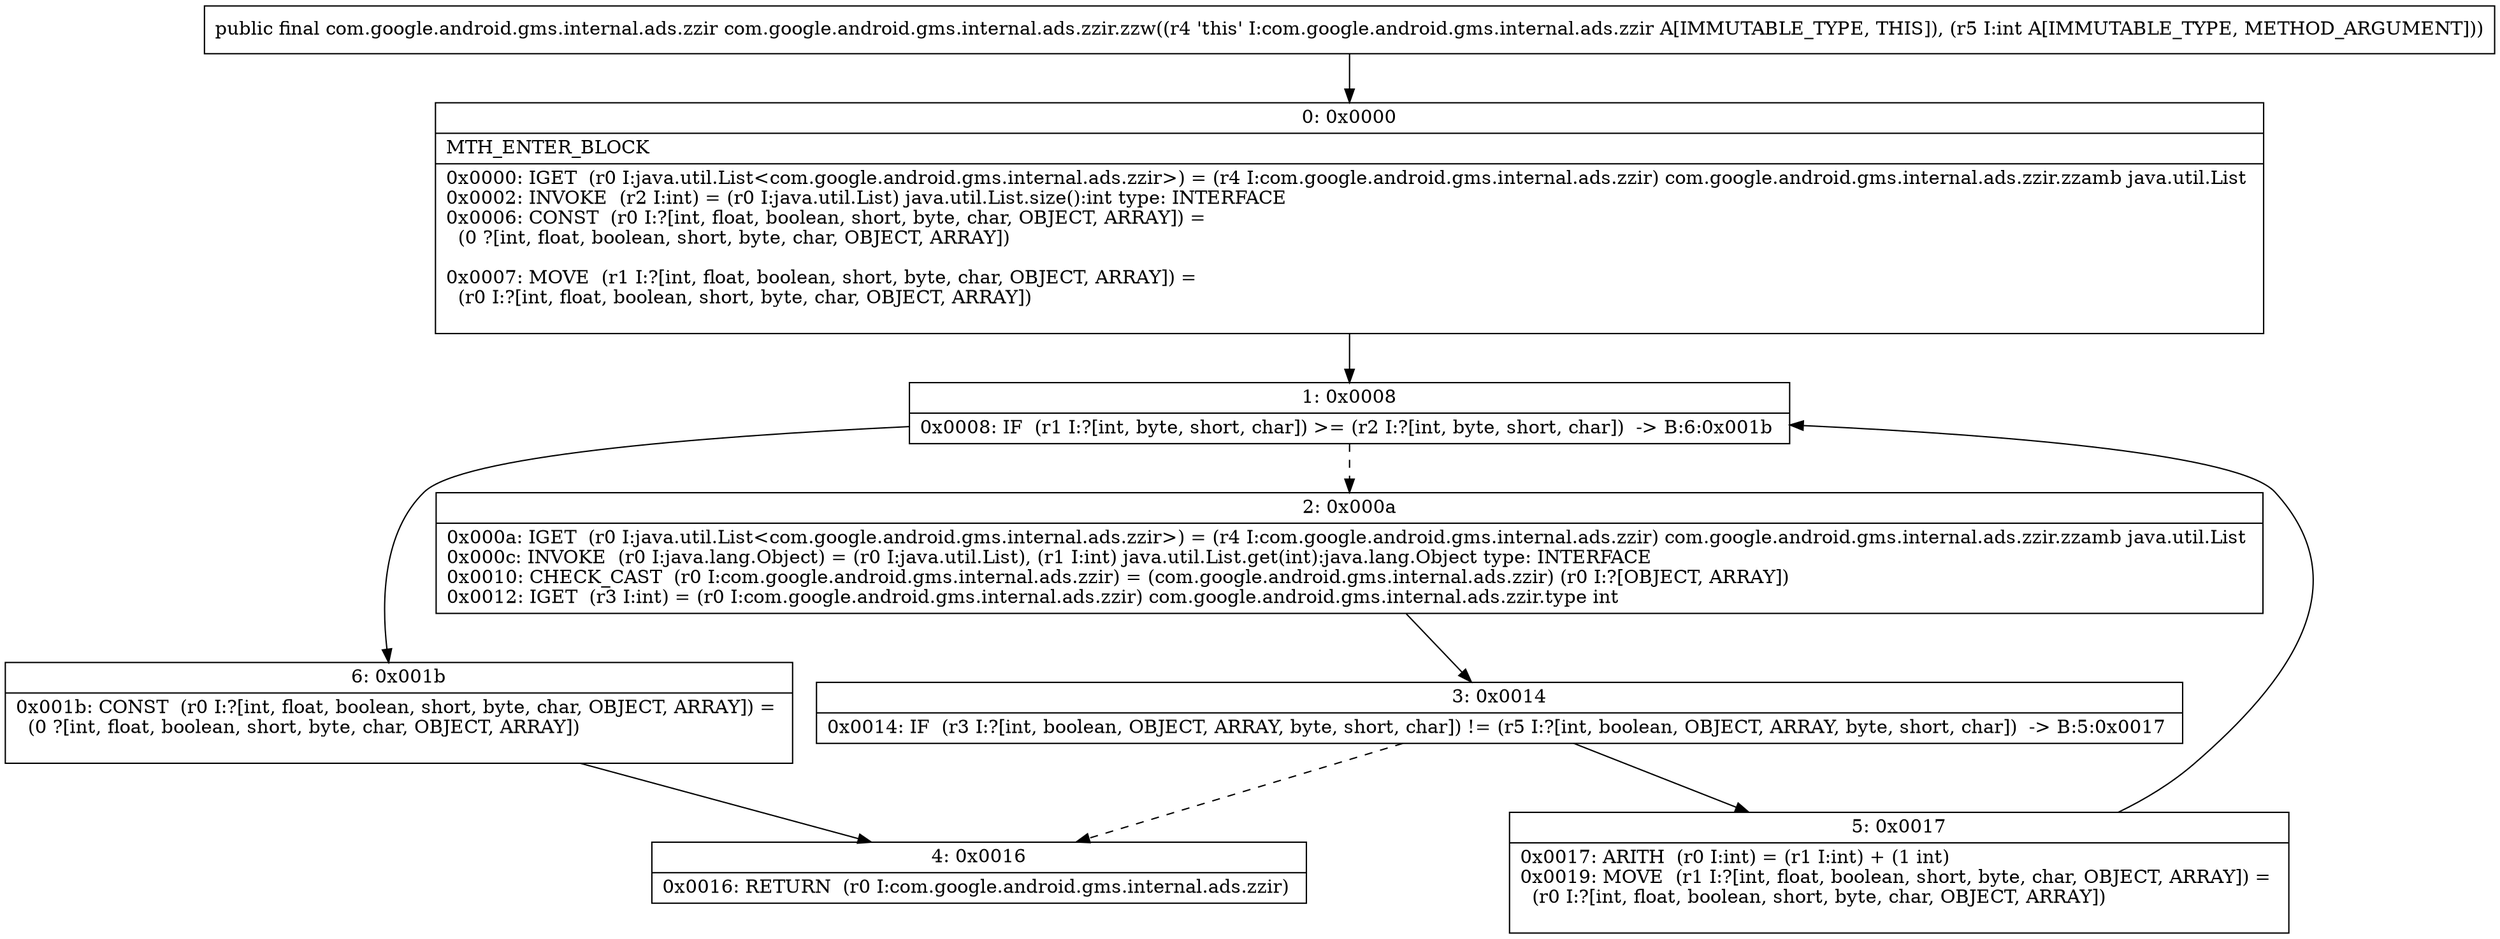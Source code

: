 digraph "CFG forcom.google.android.gms.internal.ads.zzir.zzw(I)Lcom\/google\/android\/gms\/internal\/ads\/zzir;" {
Node_0 [shape=record,label="{0\:\ 0x0000|MTH_ENTER_BLOCK\l|0x0000: IGET  (r0 I:java.util.List\<com.google.android.gms.internal.ads.zzir\>) = (r4 I:com.google.android.gms.internal.ads.zzir) com.google.android.gms.internal.ads.zzir.zzamb java.util.List \l0x0002: INVOKE  (r2 I:int) = (r0 I:java.util.List) java.util.List.size():int type: INTERFACE \l0x0006: CONST  (r0 I:?[int, float, boolean, short, byte, char, OBJECT, ARRAY]) = \l  (0 ?[int, float, boolean, short, byte, char, OBJECT, ARRAY])\l \l0x0007: MOVE  (r1 I:?[int, float, boolean, short, byte, char, OBJECT, ARRAY]) = \l  (r0 I:?[int, float, boolean, short, byte, char, OBJECT, ARRAY])\l \l}"];
Node_1 [shape=record,label="{1\:\ 0x0008|0x0008: IF  (r1 I:?[int, byte, short, char]) \>= (r2 I:?[int, byte, short, char])  \-\> B:6:0x001b \l}"];
Node_2 [shape=record,label="{2\:\ 0x000a|0x000a: IGET  (r0 I:java.util.List\<com.google.android.gms.internal.ads.zzir\>) = (r4 I:com.google.android.gms.internal.ads.zzir) com.google.android.gms.internal.ads.zzir.zzamb java.util.List \l0x000c: INVOKE  (r0 I:java.lang.Object) = (r0 I:java.util.List), (r1 I:int) java.util.List.get(int):java.lang.Object type: INTERFACE \l0x0010: CHECK_CAST  (r0 I:com.google.android.gms.internal.ads.zzir) = (com.google.android.gms.internal.ads.zzir) (r0 I:?[OBJECT, ARRAY]) \l0x0012: IGET  (r3 I:int) = (r0 I:com.google.android.gms.internal.ads.zzir) com.google.android.gms.internal.ads.zzir.type int \l}"];
Node_3 [shape=record,label="{3\:\ 0x0014|0x0014: IF  (r3 I:?[int, boolean, OBJECT, ARRAY, byte, short, char]) != (r5 I:?[int, boolean, OBJECT, ARRAY, byte, short, char])  \-\> B:5:0x0017 \l}"];
Node_4 [shape=record,label="{4\:\ 0x0016|0x0016: RETURN  (r0 I:com.google.android.gms.internal.ads.zzir) \l}"];
Node_5 [shape=record,label="{5\:\ 0x0017|0x0017: ARITH  (r0 I:int) = (r1 I:int) + (1 int) \l0x0019: MOVE  (r1 I:?[int, float, boolean, short, byte, char, OBJECT, ARRAY]) = \l  (r0 I:?[int, float, boolean, short, byte, char, OBJECT, ARRAY])\l \l}"];
Node_6 [shape=record,label="{6\:\ 0x001b|0x001b: CONST  (r0 I:?[int, float, boolean, short, byte, char, OBJECT, ARRAY]) = \l  (0 ?[int, float, boolean, short, byte, char, OBJECT, ARRAY])\l \l}"];
MethodNode[shape=record,label="{public final com.google.android.gms.internal.ads.zzir com.google.android.gms.internal.ads.zzir.zzw((r4 'this' I:com.google.android.gms.internal.ads.zzir A[IMMUTABLE_TYPE, THIS]), (r5 I:int A[IMMUTABLE_TYPE, METHOD_ARGUMENT])) }"];
MethodNode -> Node_0;
Node_0 -> Node_1;
Node_1 -> Node_2[style=dashed];
Node_1 -> Node_6;
Node_2 -> Node_3;
Node_3 -> Node_4[style=dashed];
Node_3 -> Node_5;
Node_5 -> Node_1;
Node_6 -> Node_4;
}

